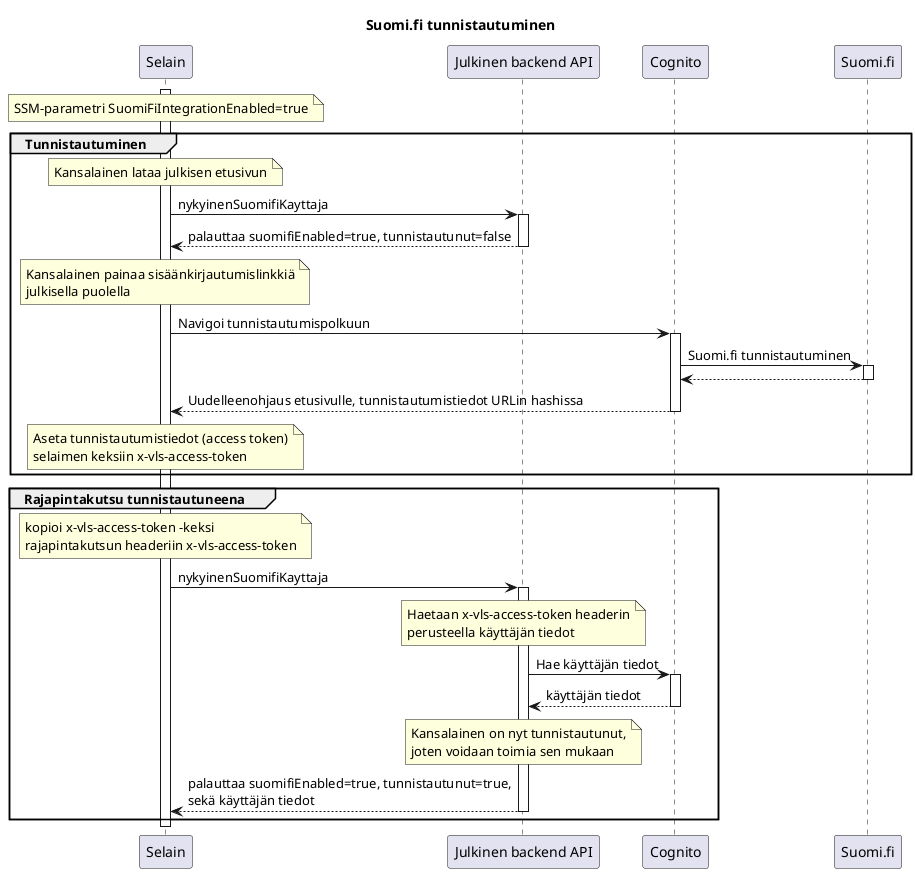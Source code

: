 @startuml
title Suomi.fi tunnistautuminen
participant Selain as B
participant "Julkinen backend API" as BE
participant Cognito as C
participant "Suomi.fi" as SUOMIFI

activate B
    note over B
       SSM-parametri SuomiFiIntegrationEnabled=true
    end note

  group Tunnistautuminen
      note over B
        Kansalainen lataa julkisen etusivun
      end note

      B->BE++: nykyinenSuomifiKayttaja
      return palauttaa suomifiEnabled=true, tunnistautunut=false

      note over B
        Kansalainen painaa sisäänkirjautumislinkkiä
        julkisella puolella
      end note

        B->C ++ : Navigoi tunnistautumispolkuun
          C->SUOMIFI++: Suomi.fi tunnistautuminen
          return
        return Uudelleenohjaus etusivulle, tunnistautumistiedot URLin hashissa

      note over B
        Aseta tunnistautumistiedot (access token)
        selaimen keksiin x-vls-access-token
      end note
  end group

  group Rajapintakutsu tunnistautuneena
    note over B
      kopioi x-vls-access-token -keksi
      rajapintakutsun headeriin x-vls-access-token
    end note
    B->BE++: nykyinenSuomifiKayttaja

    note over BE
      Haetaan x-vls-access-token headerin
      perusteella käyttäjän tiedot
    end note

    BE->C++: Hae käyttäjän tiedot
    return käyttäjän tiedot

    note over BE
      Kansalainen on nyt tunnistautunut,
      joten voidaan toimia sen mukaan
    end note
    return palauttaa suomifiEnabled=true, tunnistautunut=true,\nsekä käyttäjän tiedot
  end group

deactivate B
@enduml
